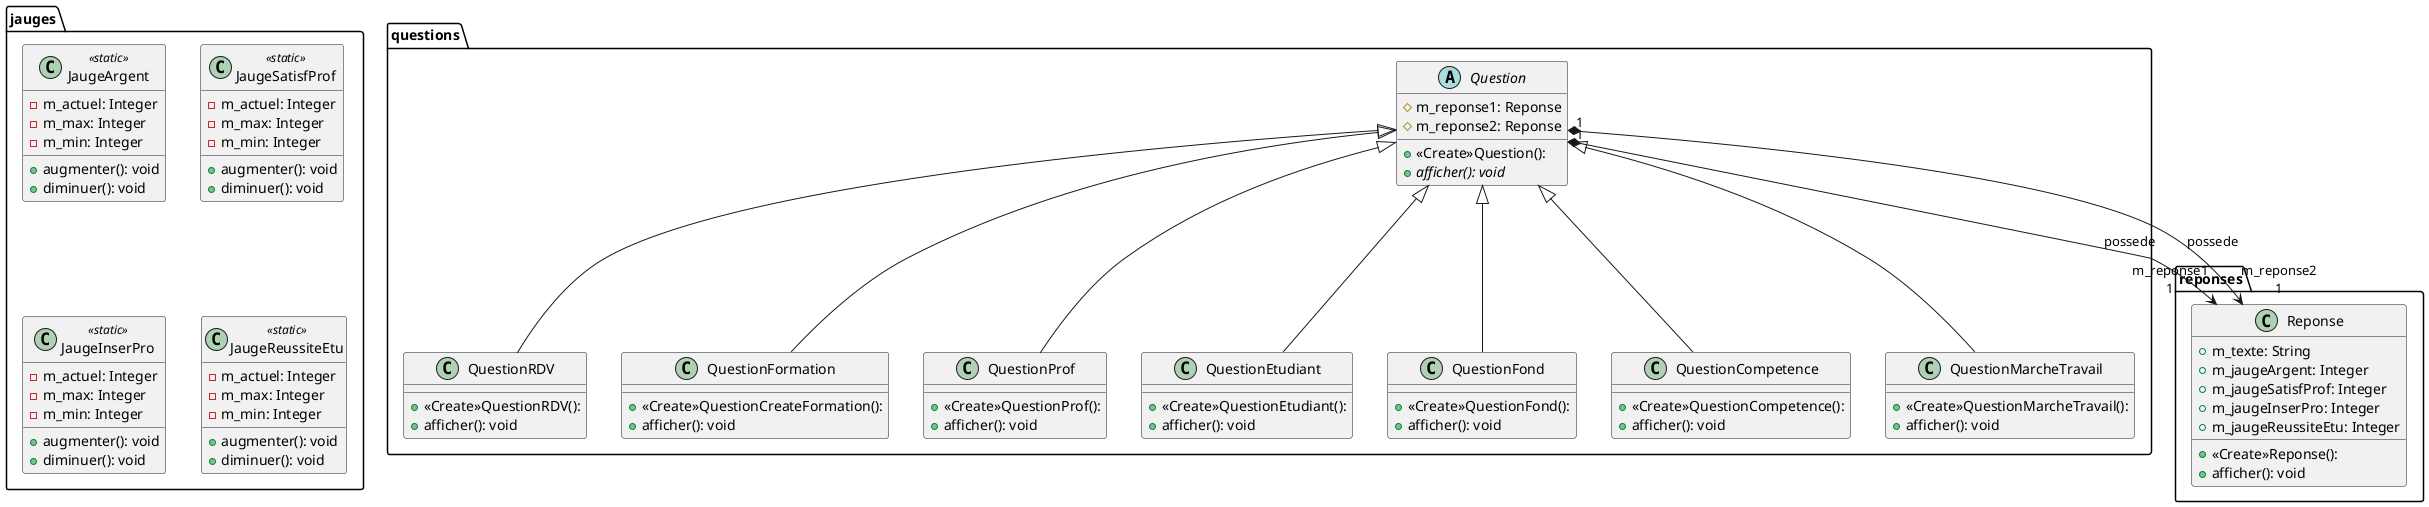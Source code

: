 @startuml umlV1.puml
package questions {
    abstract class Question {
        #m_reponse1: Reponse
        #m_reponse2: Reponse

        +<<Create>>Question():
        +{abstract} afficher(): void
    }
    
    class QuestionRDV extends Question {

        +<<Create>>QuestionRDV():
        +afficher(): void
    }

    class QuestionFormation extends Question {

        +<<Create>>QuestionCreateFormation():
        +afficher(): void
    }

    class QuestionProf extends Question {

        +<<Create>>QuestionProf():
        +afficher(): void
    }

    class QuestionEtudiant extends Question {

        +<<Create>>QuestionEtudiant():
        +afficher(): void
    }

    class QuestionFond extends Question {

        +<<Create>>QuestionFond():
        +afficher(): void
    }

    class QuestionCompetence extends Question {

        +<<Create>>QuestionCompetence():
        +afficher(): void
    }

    class QuestionMarcheTravail extends Question {

        +<<Create>>QuestionMarcheTravail():
        +afficher(): void
    }
}
package reponses
{
    class Reponse {
        +m_texte: String
        +m_jaugeArgent: Integer
        +m_jaugeSatisfProf: Integer
        +m_jaugeInserPro: Integer
        +m_jaugeReussiteEtu: Integer

        +<<Create>>Reponse():
        +afficher(): void
    }
}
package jauges {
    class JaugeArgent <<static>> {
        -m_actuel: Integer
        -m_max: Integer
        -m_min: Integer

        +augmenter(): void
        +diminuer(): void
    }

    class JaugeSatisfProf <<static>> {
        -m_actuel: Integer
        -m_max: Integer
        -m_min: Integer

        +augmenter(): void
        +diminuer(): void
    }

    class JaugeInserPro <<static>> {
        -m_actuel: Integer
        -m_max: Integer
        -m_min: Integer

        +augmenter(): void
        +diminuer(): void
    }

    class JaugeReussiteEtu <<static>> {
        -m_actuel: Integer
        -m_max: Integer
        -m_min: Integer

        +augmenter(): void
        +diminuer(): void
    }

}

Question "1" *-->"m_reponse1\n1"Reponse : possede
Question "1" *-->"m_reponse2\n1"Reponse : possede
@enduml